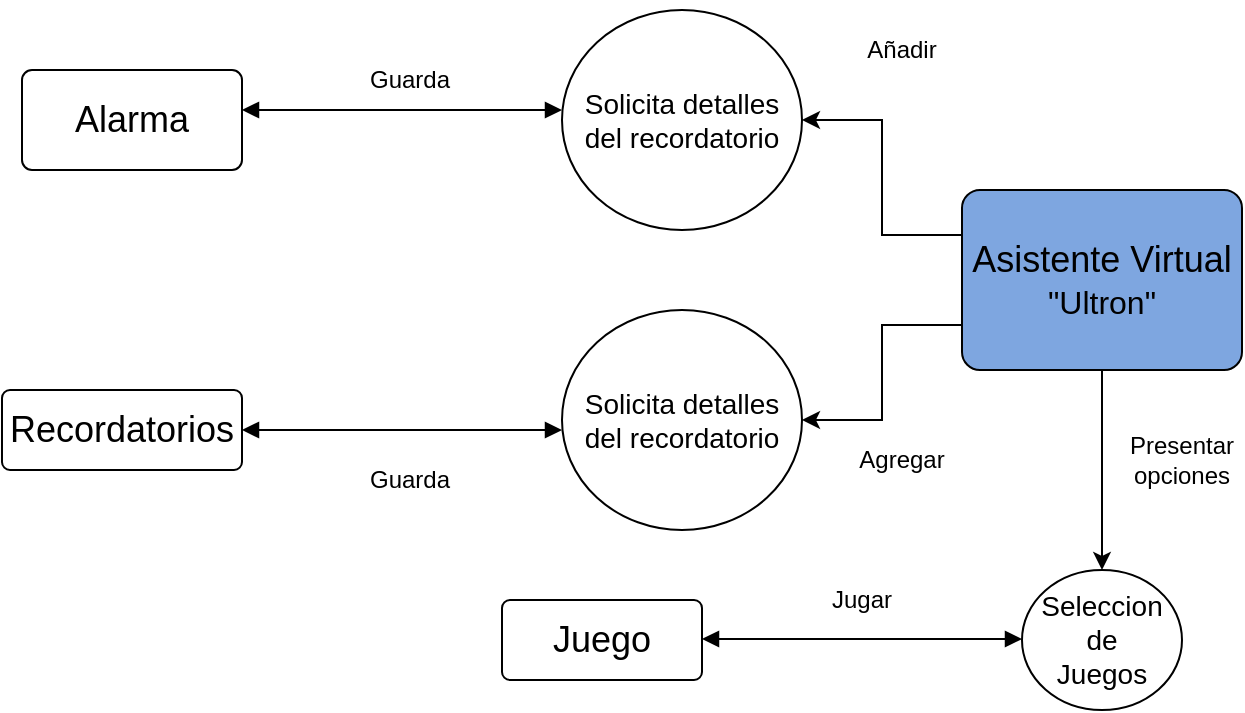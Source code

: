 <mxfile version="24.6.4" type="device">
  <diagram name="Página-1" id="XGo4QF6mYdpmztNutad-">
    <mxGraphModel dx="1196" dy="479" grid="1" gridSize="10" guides="1" tooltips="1" connect="1" arrows="1" fold="1" page="1" pageScale="1" pageWidth="827" pageHeight="1169" math="0" shadow="0">
      <root>
        <mxCell id="0" />
        <mxCell id="1" parent="0" />
        <mxCell id="E5vyAwLDSGxeVuyTleDd-69" style="edgeStyle=orthogonalEdgeStyle;rounded=0;orthogonalLoop=1;jettySize=auto;html=1;exitX=0.5;exitY=1;exitDx=0;exitDy=0;" edge="1" parent="1" source="E5vyAwLDSGxeVuyTleDd-62" target="E5vyAwLDSGxeVuyTleDd-66">
          <mxGeometry relative="1" as="geometry" />
        </mxCell>
        <mxCell id="E5vyAwLDSGxeVuyTleDd-62" value="&lt;div&gt;&lt;font style=&quot;font-size: 18px;&quot;&gt;Asistente Virtual&lt;/font&gt;&lt;/div&gt;&lt;div&gt;&lt;font size=&quot;3&quot;&gt;&quot;Ultron&quot;&lt;br&gt;&lt;/font&gt;&lt;/div&gt;" style="rounded=1;arcSize=10;whiteSpace=wrap;html=1;align=center;fillColor=#7EA6E0;" vertex="1" parent="1">
          <mxGeometry x="690" y="280" width="140" height="90" as="geometry" />
        </mxCell>
        <mxCell id="E5vyAwLDSGxeVuyTleDd-64" value="&lt;font style=&quot;font-size: 18px;&quot;&gt;Juego&lt;/font&gt;" style="rounded=1;arcSize=10;whiteSpace=wrap;html=1;align=center;" vertex="1" parent="1">
          <mxGeometry x="460" y="485" width="100" height="40" as="geometry" />
        </mxCell>
        <mxCell id="E5vyAwLDSGxeVuyTleDd-66" value="" style="verticalLabelPosition=bottom;verticalAlign=top;html=1;shape=mxgraph.flowchart.on-page_reference;" vertex="1" parent="1">
          <mxGeometry x="720" y="470" width="80" height="70" as="geometry" />
        </mxCell>
        <mxCell id="E5vyAwLDSGxeVuyTleDd-67" value="&lt;font style=&quot;font-size: 14px;&quot;&gt;Seleccion de Juegos&lt;/font&gt;" style="text;html=1;align=center;verticalAlign=middle;whiteSpace=wrap;rounded=0;" vertex="1" parent="1">
          <mxGeometry x="730" y="490" width="60" height="30" as="geometry" />
        </mxCell>
        <mxCell id="E5vyAwLDSGxeVuyTleDd-68" value="" style="endArrow=block;startArrow=block;endFill=1;startFill=1;html=1;rounded=0;" edge="1" parent="1">
          <mxGeometry width="160" relative="1" as="geometry">
            <mxPoint x="560" y="504.5" as="sourcePoint" />
            <mxPoint x="720" y="504.5" as="targetPoint" />
          </mxGeometry>
        </mxCell>
        <mxCell id="E5vyAwLDSGxeVuyTleDd-72" value="" style="verticalLabelPosition=bottom;verticalAlign=top;html=1;shape=mxgraph.flowchart.on-page_reference;" vertex="1" parent="1">
          <mxGeometry x="490" y="340" width="120" height="110" as="geometry" />
        </mxCell>
        <mxCell id="E5vyAwLDSGxeVuyTleDd-73" value="&lt;font style=&quot;font-size: 14px;&quot;&gt;Solicita detalles del recordatorio&lt;/font&gt;" style="text;html=1;align=center;verticalAlign=middle;whiteSpace=wrap;rounded=0;" vertex="1" parent="1">
          <mxGeometry x="500" y="370" width="100" height="50" as="geometry" />
        </mxCell>
        <mxCell id="E5vyAwLDSGxeVuyTleDd-74" style="edgeStyle=orthogonalEdgeStyle;rounded=0;orthogonalLoop=1;jettySize=auto;html=1;exitX=0;exitY=0.75;exitDx=0;exitDy=0;entryX=1;entryY=0.5;entryDx=0;entryDy=0;entryPerimeter=0;" edge="1" parent="1" source="E5vyAwLDSGxeVuyTleDd-62" target="E5vyAwLDSGxeVuyTleDd-72">
          <mxGeometry relative="1" as="geometry" />
        </mxCell>
        <mxCell id="E5vyAwLDSGxeVuyTleDd-77" value="" style="verticalLabelPosition=bottom;verticalAlign=top;html=1;shape=mxgraph.flowchart.on-page_reference;" vertex="1" parent="1">
          <mxGeometry x="490" y="190" width="120" height="110" as="geometry" />
        </mxCell>
        <mxCell id="E5vyAwLDSGxeVuyTleDd-78" value="&lt;font style=&quot;font-size: 14px;&quot;&gt;Solicita detalles del recordatorio&lt;/font&gt;" style="text;html=1;align=center;verticalAlign=middle;whiteSpace=wrap;rounded=0;" vertex="1" parent="1">
          <mxGeometry x="500" y="220" width="100" height="50" as="geometry" />
        </mxCell>
        <mxCell id="E5vyAwLDSGxeVuyTleDd-80" value="Añadir" style="text;html=1;align=center;verticalAlign=middle;whiteSpace=wrap;rounded=0;" vertex="1" parent="1">
          <mxGeometry x="610" y="185" width="100" height="50" as="geometry" />
        </mxCell>
        <mxCell id="E5vyAwLDSGxeVuyTleDd-81" value="" style="endArrow=block;startArrow=block;endFill=1;startFill=1;html=1;rounded=0;" edge="1" parent="1">
          <mxGeometry width="160" relative="1" as="geometry">
            <mxPoint x="330" y="240" as="sourcePoint" />
            <mxPoint x="490" y="240" as="targetPoint" />
          </mxGeometry>
        </mxCell>
        <mxCell id="E5vyAwLDSGxeVuyTleDd-82" value="" style="endArrow=block;startArrow=block;endFill=1;startFill=1;html=1;rounded=0;" edge="1" parent="1">
          <mxGeometry width="160" relative="1" as="geometry">
            <mxPoint x="330" y="400" as="sourcePoint" />
            <mxPoint x="490" y="400" as="targetPoint" />
          </mxGeometry>
        </mxCell>
        <mxCell id="E5vyAwLDSGxeVuyTleDd-83" style="edgeStyle=orthogonalEdgeStyle;rounded=0;orthogonalLoop=1;jettySize=auto;html=1;exitX=0;exitY=0.25;exitDx=0;exitDy=0;entryX=1;entryY=0.5;entryDx=0;entryDy=0;entryPerimeter=0;" edge="1" parent="1" source="E5vyAwLDSGxeVuyTleDd-62" target="E5vyAwLDSGxeVuyTleDd-77">
          <mxGeometry relative="1" as="geometry" />
        </mxCell>
        <mxCell id="E5vyAwLDSGxeVuyTleDd-84" value="&lt;font style=&quot;font-size: 18px;&quot;&gt;Recordatorios&lt;/font&gt;" style="rounded=1;arcSize=10;whiteSpace=wrap;html=1;align=center;" vertex="1" parent="1">
          <mxGeometry x="210" y="380" width="120" height="40" as="geometry" />
        </mxCell>
        <mxCell id="E5vyAwLDSGxeVuyTleDd-85" value="&lt;font style=&quot;font-size: 18px;&quot;&gt;Alarma&lt;/font&gt;" style="rounded=1;arcSize=10;whiteSpace=wrap;html=1;align=center;" vertex="1" parent="1">
          <mxGeometry x="220" y="220" width="110" height="50" as="geometry" />
        </mxCell>
        <mxCell id="E5vyAwLDSGxeVuyTleDd-86" value="Jugar" style="text;html=1;align=center;verticalAlign=middle;whiteSpace=wrap;rounded=0;" vertex="1" parent="1">
          <mxGeometry x="610" y="470" width="60" height="30" as="geometry" />
        </mxCell>
        <mxCell id="E5vyAwLDSGxeVuyTleDd-87" value="Presentar opciones" style="text;html=1;align=center;verticalAlign=middle;whiteSpace=wrap;rounded=0;" vertex="1" parent="1">
          <mxGeometry x="770" y="400" width="60" height="30" as="geometry" />
        </mxCell>
        <mxCell id="E5vyAwLDSGxeVuyTleDd-88" value="Agregar" style="text;html=1;align=center;verticalAlign=middle;whiteSpace=wrap;rounded=0;" vertex="1" parent="1">
          <mxGeometry x="610" y="390" width="100" height="50" as="geometry" />
        </mxCell>
        <mxCell id="E5vyAwLDSGxeVuyTleDd-89" value="Guarda" style="text;html=1;align=center;verticalAlign=middle;whiteSpace=wrap;rounded=0;" vertex="1" parent="1">
          <mxGeometry x="384" y="410" width="60" height="30" as="geometry" />
        </mxCell>
        <mxCell id="E5vyAwLDSGxeVuyTleDd-90" value="Guarda" style="text;html=1;align=center;verticalAlign=middle;whiteSpace=wrap;rounded=0;" vertex="1" parent="1">
          <mxGeometry x="384" y="210" width="60" height="30" as="geometry" />
        </mxCell>
      </root>
    </mxGraphModel>
  </diagram>
</mxfile>
